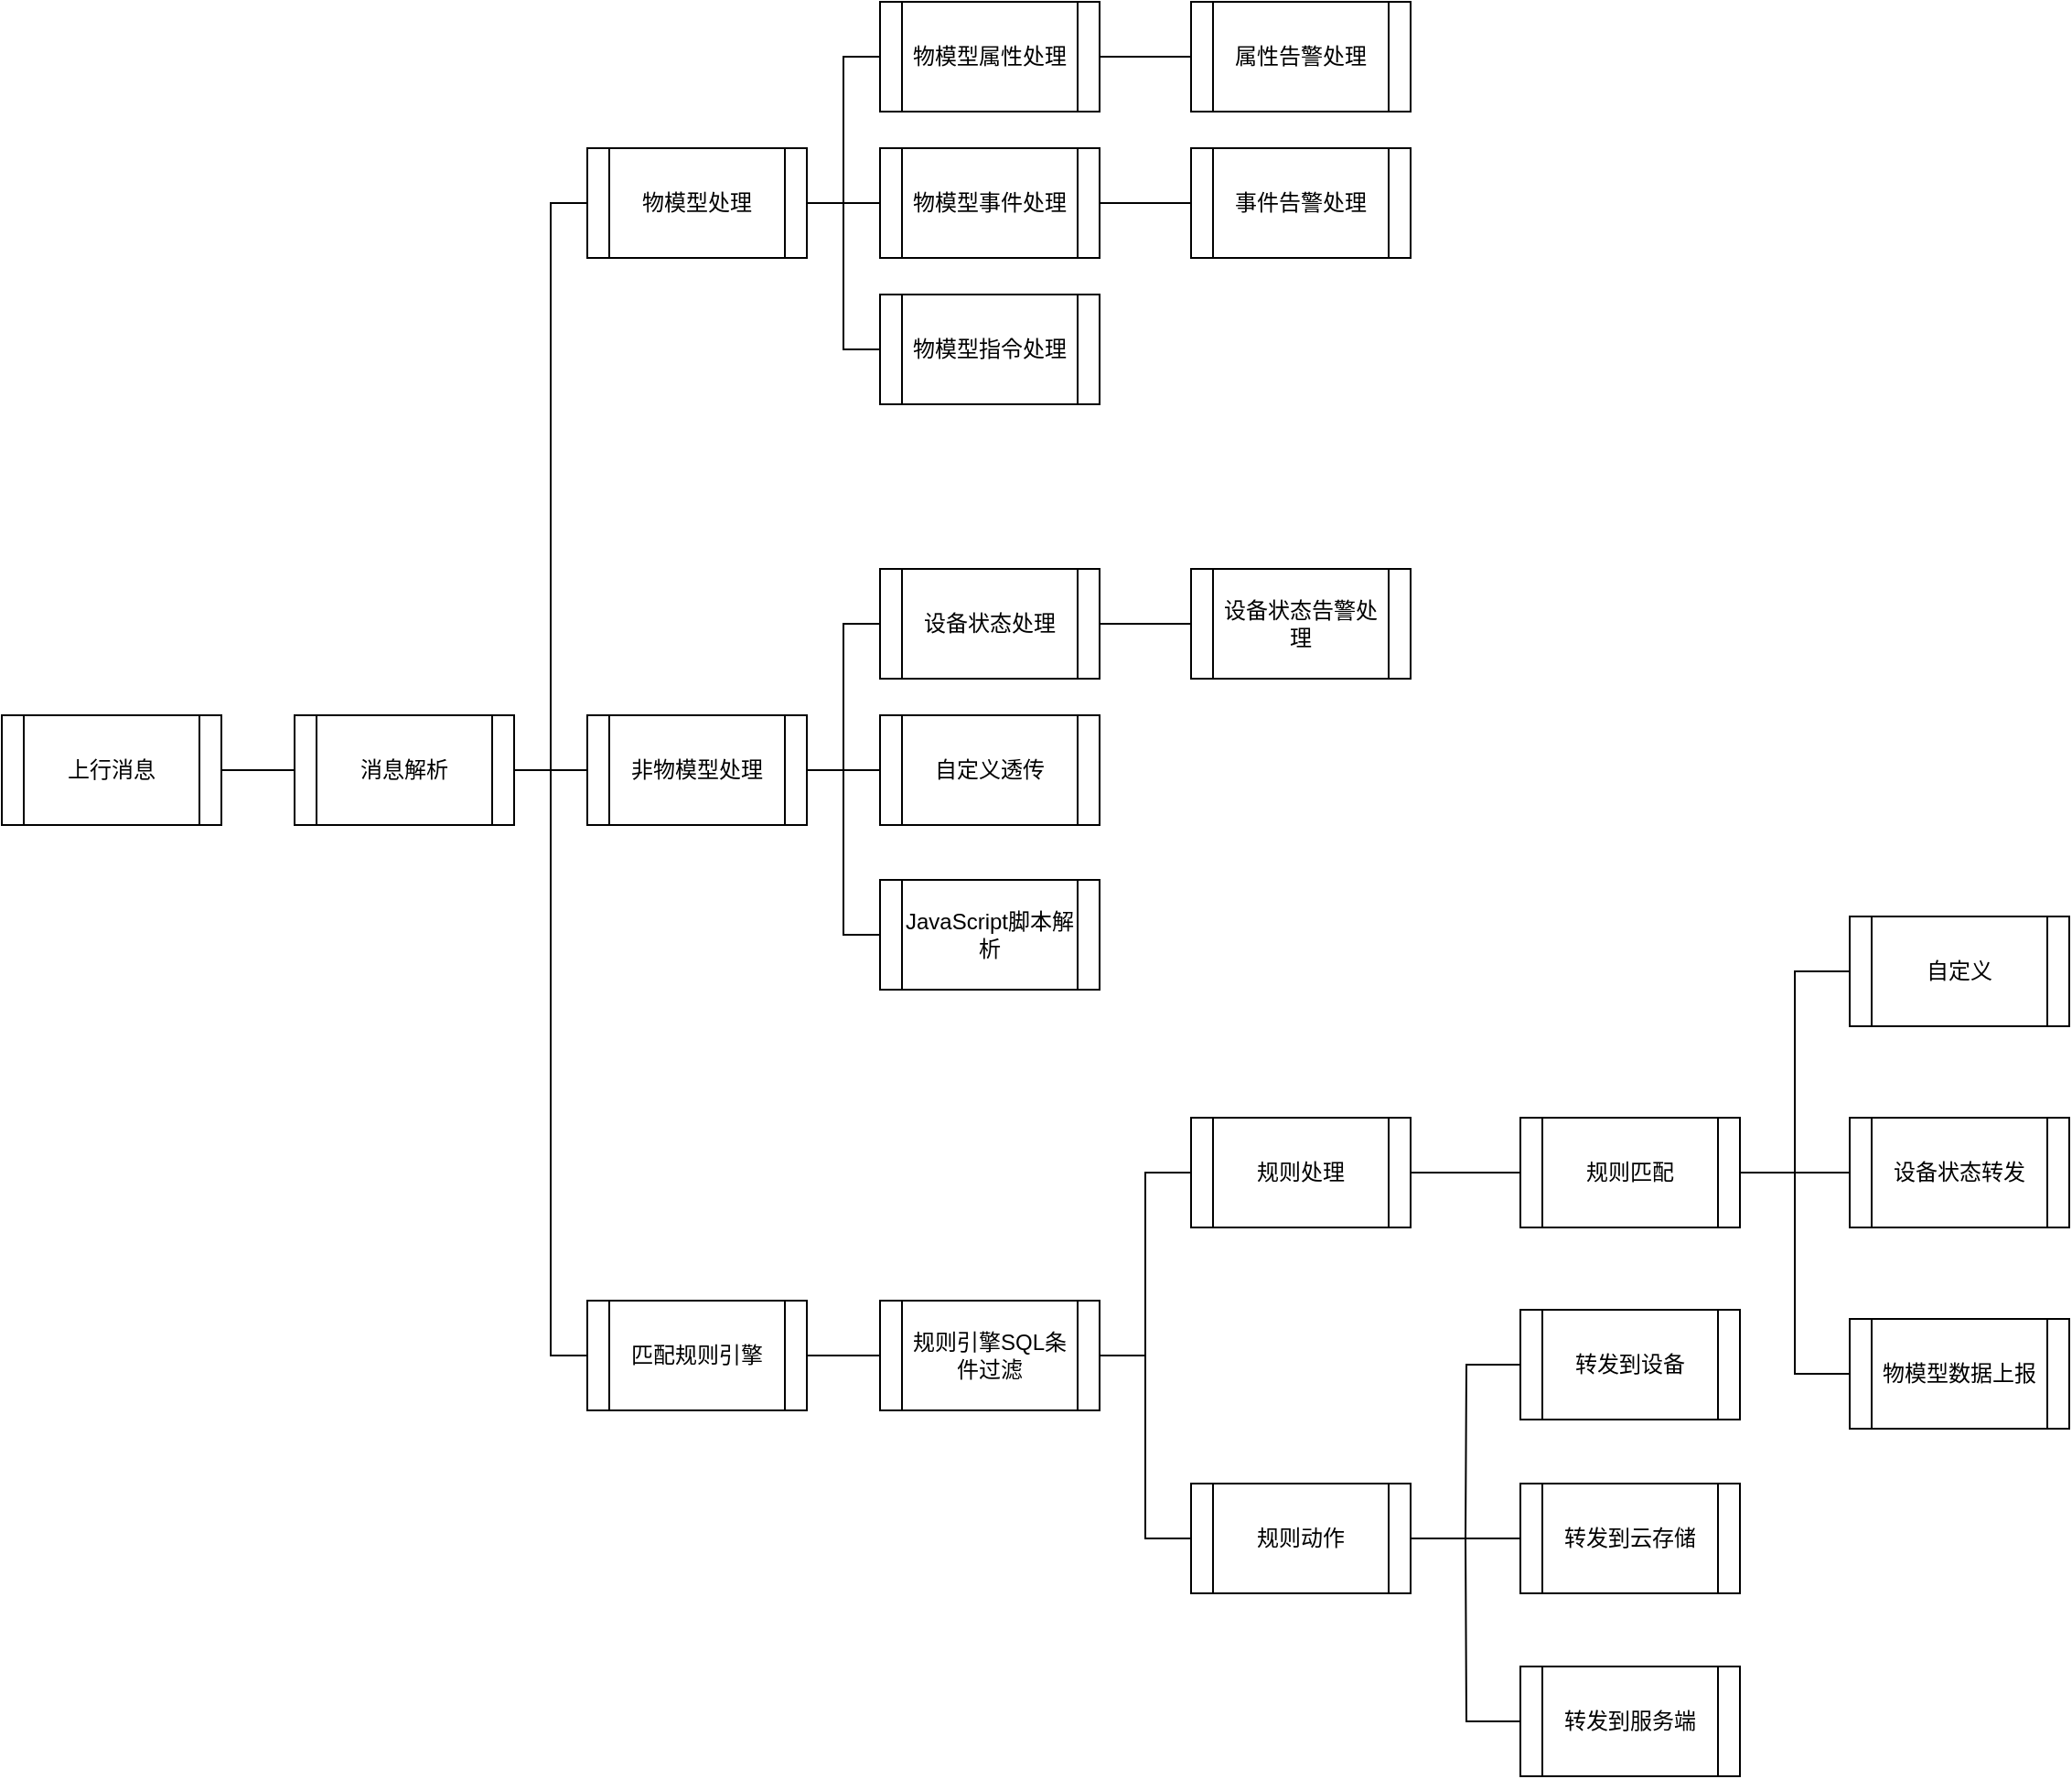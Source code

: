 <mxfile version="14.2.9" type="github">
  <diagram id="HBClJAgBMeounDOyIU6Q" name="第 1 页">
    <mxGraphModel dx="2241" dy="1955" grid="1" gridSize="10" guides="1" tooltips="1" connect="1" arrows="1" fold="1" page="1" pageScale="1" pageWidth="827" pageHeight="1169" math="0" shadow="0">
      <root>
        <mxCell id="0" />
        <mxCell id="1" parent="0" />
        <mxCell id="YUObtwRhni4A1dQDBe8s-47" value="" style="edgeStyle=orthogonalEdgeStyle;rounded=0;orthogonalLoop=1;jettySize=auto;html=1;endArrow=none;endFill=0;" edge="1" parent="1" source="YUObtwRhni4A1dQDBe8s-3" target="YUObtwRhni4A1dQDBe8s-37">
          <mxGeometry relative="1" as="geometry" />
        </mxCell>
        <mxCell id="YUObtwRhni4A1dQDBe8s-3" value="上行消息" style="shape=process;whiteSpace=wrap;html=1;backgroundOutline=1;" vertex="1" parent="1">
          <mxGeometry x="-90" y="260" width="120" height="60" as="geometry" />
        </mxCell>
        <mxCell id="YUObtwRhni4A1dQDBe8s-40" style="edgeStyle=orthogonalEdgeStyle;rounded=0;orthogonalLoop=1;jettySize=auto;html=1;exitX=0;exitY=0.5;exitDx=0;exitDy=0;endArrow=none;endFill=0;" edge="1" parent="1" source="YUObtwRhni4A1dQDBe8s-7">
          <mxGeometry relative="1" as="geometry">
            <mxPoint x="370" y="-20" as="targetPoint" />
          </mxGeometry>
        </mxCell>
        <mxCell id="YUObtwRhni4A1dQDBe8s-7" value="物模型指令处理" style="shape=process;whiteSpace=wrap;html=1;backgroundOutline=1;" vertex="1" parent="1">
          <mxGeometry x="390" y="30" width="120" height="60" as="geometry" />
        </mxCell>
        <mxCell id="YUObtwRhni4A1dQDBe8s-8" value="自定义透传" style="shape=process;whiteSpace=wrap;html=1;backgroundOutline=1;" vertex="1" parent="1">
          <mxGeometry x="390" y="260" width="120" height="60" as="geometry" />
        </mxCell>
        <mxCell id="YUObtwRhni4A1dQDBe8s-45" style="edgeStyle=orthogonalEdgeStyle;rounded=0;orthogonalLoop=1;jettySize=auto;html=1;exitX=0;exitY=0.5;exitDx=0;exitDy=0;endArrow=none;endFill=0;" edge="1" parent="1" source="YUObtwRhni4A1dQDBe8s-9">
          <mxGeometry relative="1" as="geometry">
            <mxPoint x="370" y="290" as="targetPoint" />
          </mxGeometry>
        </mxCell>
        <mxCell id="YUObtwRhni4A1dQDBe8s-9" value="JavaScript脚本解析" style="shape=process;whiteSpace=wrap;html=1;backgroundOutline=1;" vertex="1" parent="1">
          <mxGeometry x="390" y="350" width="120" height="60" as="geometry" />
        </mxCell>
        <mxCell id="YUObtwRhni4A1dQDBe8s-11" value="事件告警处理" style="shape=process;whiteSpace=wrap;html=1;backgroundOutline=1;" vertex="1" parent="1">
          <mxGeometry x="560" y="-50" width="120" height="60" as="geometry" />
        </mxCell>
        <mxCell id="YUObtwRhni4A1dQDBe8s-44" style="edgeStyle=orthogonalEdgeStyle;rounded=0;orthogonalLoop=1;jettySize=auto;html=1;exitX=0;exitY=0.5;exitDx=0;exitDy=0;endArrow=none;endFill=0;" edge="1" parent="1" source="YUObtwRhni4A1dQDBe8s-12">
          <mxGeometry relative="1" as="geometry">
            <mxPoint x="370" y="290" as="targetPoint" />
          </mxGeometry>
        </mxCell>
        <mxCell id="YUObtwRhni4A1dQDBe8s-46" style="edgeStyle=orthogonalEdgeStyle;rounded=0;orthogonalLoop=1;jettySize=auto;html=1;exitX=1;exitY=0.5;exitDx=0;exitDy=0;entryX=0;entryY=0.5;entryDx=0;entryDy=0;endArrow=none;endFill=0;" edge="1" parent="1" source="YUObtwRhni4A1dQDBe8s-12" target="YUObtwRhni4A1dQDBe8s-13">
          <mxGeometry relative="1" as="geometry" />
        </mxCell>
        <mxCell id="YUObtwRhni4A1dQDBe8s-12" value="设备状态处理" style="shape=process;whiteSpace=wrap;html=1;backgroundOutline=1;" vertex="1" parent="1">
          <mxGeometry x="390" y="180" width="120" height="60" as="geometry" />
        </mxCell>
        <mxCell id="YUObtwRhni4A1dQDBe8s-13" value="设备状态告警处理" style="shape=process;whiteSpace=wrap;html=1;backgroundOutline=1;" vertex="1" parent="1">
          <mxGeometry x="560" y="180" width="120" height="60" as="geometry" />
        </mxCell>
        <mxCell id="YUObtwRhni4A1dQDBe8s-43" value="" style="edgeStyle=orthogonalEdgeStyle;rounded=0;orthogonalLoop=1;jettySize=auto;html=1;endArrow=none;endFill=0;" edge="1" parent="1" source="YUObtwRhni4A1dQDBe8s-14" target="YUObtwRhni4A1dQDBe8s-8">
          <mxGeometry relative="1" as="geometry" />
        </mxCell>
        <mxCell id="YUObtwRhni4A1dQDBe8s-14" value="非物模型处理" style="shape=process;whiteSpace=wrap;html=1;backgroundOutline=1;" vertex="1" parent="1">
          <mxGeometry x="230" y="260" width="120" height="60" as="geometry" />
        </mxCell>
        <mxCell id="YUObtwRhni4A1dQDBe8s-38" value="" style="edgeStyle=orthogonalEdgeStyle;rounded=0;orthogonalLoop=1;jettySize=auto;html=1;endArrow=none;endFill=0;" edge="1" parent="1" source="YUObtwRhni4A1dQDBe8s-19" target="YUObtwRhni4A1dQDBe8s-22">
          <mxGeometry relative="1" as="geometry" />
        </mxCell>
        <mxCell id="YUObtwRhni4A1dQDBe8s-49" style="edgeStyle=orthogonalEdgeStyle;rounded=0;orthogonalLoop=1;jettySize=auto;html=1;exitX=0;exitY=0.5;exitDx=0;exitDy=0;entryX=1;entryY=0.5;entryDx=0;entryDy=0;endArrow=none;endFill=0;" edge="1" parent="1" source="YUObtwRhni4A1dQDBe8s-19" target="YUObtwRhni4A1dQDBe8s-37">
          <mxGeometry relative="1" as="geometry" />
        </mxCell>
        <mxCell id="YUObtwRhni4A1dQDBe8s-19" value="物模型处理" style="shape=process;whiteSpace=wrap;html=1;backgroundOutline=1;" vertex="1" parent="1">
          <mxGeometry x="230" y="-50" width="120" height="60" as="geometry" />
        </mxCell>
        <mxCell id="YUObtwRhni4A1dQDBe8s-39" style="edgeStyle=orthogonalEdgeStyle;rounded=0;orthogonalLoop=1;jettySize=auto;html=1;exitX=0;exitY=0.5;exitDx=0;exitDy=0;entryX=1;entryY=0.5;entryDx=0;entryDy=0;endArrow=none;endFill=0;" edge="1" parent="1" source="YUObtwRhni4A1dQDBe8s-20" target="YUObtwRhni4A1dQDBe8s-19">
          <mxGeometry relative="1" as="geometry" />
        </mxCell>
        <mxCell id="YUObtwRhni4A1dQDBe8s-41" value="" style="edgeStyle=orthogonalEdgeStyle;rounded=0;orthogonalLoop=1;jettySize=auto;html=1;endArrow=none;endFill=0;" edge="1" parent="1" source="YUObtwRhni4A1dQDBe8s-20" target="YUObtwRhni4A1dQDBe8s-21">
          <mxGeometry relative="1" as="geometry" />
        </mxCell>
        <mxCell id="YUObtwRhni4A1dQDBe8s-20" value="物模型属性处理" style="shape=process;whiteSpace=wrap;html=1;backgroundOutline=1;" vertex="1" parent="1">
          <mxGeometry x="390" y="-130" width="120" height="60" as="geometry" />
        </mxCell>
        <mxCell id="YUObtwRhni4A1dQDBe8s-21" value="属性告警处理" style="shape=process;whiteSpace=wrap;html=1;backgroundOutline=1;" vertex="1" parent="1">
          <mxGeometry x="560" y="-130" width="120" height="60" as="geometry" />
        </mxCell>
        <mxCell id="YUObtwRhni4A1dQDBe8s-42" value="" style="edgeStyle=orthogonalEdgeStyle;rounded=0;orthogonalLoop=1;jettySize=auto;html=1;endArrow=none;endFill=0;" edge="1" parent="1" source="YUObtwRhni4A1dQDBe8s-22" target="YUObtwRhni4A1dQDBe8s-11">
          <mxGeometry relative="1" as="geometry" />
        </mxCell>
        <mxCell id="YUObtwRhni4A1dQDBe8s-22" value="物模型事件处理" style="shape=process;whiteSpace=wrap;html=1;backgroundOutline=1;" vertex="1" parent="1">
          <mxGeometry x="390" y="-50" width="120" height="60" as="geometry" />
        </mxCell>
        <mxCell id="YUObtwRhni4A1dQDBe8s-53" style="edgeStyle=orthogonalEdgeStyle;rounded=0;orthogonalLoop=1;jettySize=auto;html=1;exitX=0;exitY=0.5;exitDx=0;exitDy=0;endArrow=none;endFill=0;" edge="1" parent="1" source="YUObtwRhni4A1dQDBe8s-25">
          <mxGeometry relative="1" as="geometry">
            <mxPoint x="210" y="290" as="targetPoint" />
          </mxGeometry>
        </mxCell>
        <mxCell id="YUObtwRhni4A1dQDBe8s-54" value="" style="edgeStyle=orthogonalEdgeStyle;rounded=0;orthogonalLoop=1;jettySize=auto;html=1;endArrow=none;endFill=0;" edge="1" parent="1" source="YUObtwRhni4A1dQDBe8s-25" target="YUObtwRhni4A1dQDBe8s-26">
          <mxGeometry relative="1" as="geometry" />
        </mxCell>
        <mxCell id="YUObtwRhni4A1dQDBe8s-25" value="匹配规则引擎" style="shape=process;whiteSpace=wrap;html=1;backgroundOutline=1;" vertex="1" parent="1">
          <mxGeometry x="230" y="580" width="120" height="60" as="geometry" />
        </mxCell>
        <mxCell id="YUObtwRhni4A1dQDBe8s-26" value="规则引擎SQL条件过滤" style="shape=process;whiteSpace=wrap;html=1;backgroundOutline=1;" vertex="1" parent="1">
          <mxGeometry x="390" y="580" width="120" height="60" as="geometry" />
        </mxCell>
        <mxCell id="YUObtwRhni4A1dQDBe8s-60" style="edgeStyle=orthogonalEdgeStyle;rounded=0;orthogonalLoop=1;jettySize=auto;html=1;exitX=0;exitY=0.5;exitDx=0;exitDy=0;entryX=1;entryY=0.5;entryDx=0;entryDy=0;endArrow=none;endFill=0;" edge="1" parent="1" source="YUObtwRhni4A1dQDBe8s-27" target="YUObtwRhni4A1dQDBe8s-26">
          <mxGeometry relative="1" as="geometry" />
        </mxCell>
        <mxCell id="YUObtwRhni4A1dQDBe8s-62" value="" style="edgeStyle=orthogonalEdgeStyle;rounded=0;orthogonalLoop=1;jettySize=auto;html=1;endArrow=none;endFill=0;" edge="1" parent="1" source="YUObtwRhni4A1dQDBe8s-27" target="YUObtwRhni4A1dQDBe8s-29">
          <mxGeometry relative="1" as="geometry" />
        </mxCell>
        <mxCell id="YUObtwRhni4A1dQDBe8s-27" value="规则处理" style="shape=process;whiteSpace=wrap;html=1;backgroundOutline=1;" vertex="1" parent="1">
          <mxGeometry x="560" y="480" width="120" height="60" as="geometry" />
        </mxCell>
        <mxCell id="YUObtwRhni4A1dQDBe8s-55" value="" style="edgeStyle=orthogonalEdgeStyle;rounded=0;orthogonalLoop=1;jettySize=auto;html=1;endArrow=none;endFill=0;" edge="1" parent="1" source="YUObtwRhni4A1dQDBe8s-28" target="YUObtwRhni4A1dQDBe8s-34">
          <mxGeometry relative="1" as="geometry" />
        </mxCell>
        <mxCell id="YUObtwRhni4A1dQDBe8s-61" style="edgeStyle=orthogonalEdgeStyle;rounded=0;orthogonalLoop=1;jettySize=auto;html=1;exitX=0;exitY=0.5;exitDx=0;exitDy=0;entryX=1;entryY=0.5;entryDx=0;entryDy=0;endArrow=none;endFill=0;" edge="1" parent="1" source="YUObtwRhni4A1dQDBe8s-28" target="YUObtwRhni4A1dQDBe8s-26">
          <mxGeometry relative="1" as="geometry" />
        </mxCell>
        <mxCell id="YUObtwRhni4A1dQDBe8s-28" value="规则动作" style="shape=process;whiteSpace=wrap;html=1;backgroundOutline=1;" vertex="1" parent="1">
          <mxGeometry x="560" y="680" width="120" height="60" as="geometry" />
        </mxCell>
        <mxCell id="YUObtwRhni4A1dQDBe8s-63" value="" style="edgeStyle=orthogonalEdgeStyle;rounded=0;orthogonalLoop=1;jettySize=auto;html=1;endArrow=none;endFill=0;" edge="1" parent="1" source="YUObtwRhni4A1dQDBe8s-29" target="YUObtwRhni4A1dQDBe8s-32">
          <mxGeometry relative="1" as="geometry" />
        </mxCell>
        <mxCell id="YUObtwRhni4A1dQDBe8s-29" value="规则匹配" style="shape=process;whiteSpace=wrap;html=1;backgroundOutline=1;" vertex="1" parent="1">
          <mxGeometry x="740" y="480" width="120" height="60" as="geometry" />
        </mxCell>
        <mxCell id="YUObtwRhni4A1dQDBe8s-64" style="edgeStyle=orthogonalEdgeStyle;rounded=0;orthogonalLoop=1;jettySize=auto;html=1;exitX=0;exitY=0.5;exitDx=0;exitDy=0;entryX=1;entryY=0.5;entryDx=0;entryDy=0;endArrow=none;endFill=0;" edge="1" parent="1" source="YUObtwRhni4A1dQDBe8s-30" target="YUObtwRhni4A1dQDBe8s-29">
          <mxGeometry relative="1" as="geometry" />
        </mxCell>
        <mxCell id="YUObtwRhni4A1dQDBe8s-30" value="自定义" style="shape=process;whiteSpace=wrap;html=1;backgroundOutline=1;" vertex="1" parent="1">
          <mxGeometry x="920" y="370" width="120" height="60" as="geometry" />
        </mxCell>
        <mxCell id="YUObtwRhni4A1dQDBe8s-65" style="edgeStyle=orthogonalEdgeStyle;rounded=0;orthogonalLoop=1;jettySize=auto;html=1;exitX=0;exitY=0.5;exitDx=0;exitDy=0;entryX=1;entryY=0.5;entryDx=0;entryDy=0;endArrow=none;endFill=0;" edge="1" parent="1" source="YUObtwRhni4A1dQDBe8s-31" target="YUObtwRhni4A1dQDBe8s-29">
          <mxGeometry relative="1" as="geometry" />
        </mxCell>
        <mxCell id="YUObtwRhni4A1dQDBe8s-31" value="物模型数据上报" style="shape=process;whiteSpace=wrap;html=1;backgroundOutline=1;" vertex="1" parent="1">
          <mxGeometry x="920" y="590" width="120" height="60" as="geometry" />
        </mxCell>
        <mxCell id="YUObtwRhni4A1dQDBe8s-32" value="设备状态转发" style="shape=process;whiteSpace=wrap;html=1;backgroundOutline=1;" vertex="1" parent="1">
          <mxGeometry x="920" y="480" width="120" height="60" as="geometry" />
        </mxCell>
        <mxCell id="YUObtwRhni4A1dQDBe8s-57" style="edgeStyle=orthogonalEdgeStyle;rounded=0;orthogonalLoop=1;jettySize=auto;html=1;exitX=0;exitY=0.5;exitDx=0;exitDy=0;endArrow=none;endFill=0;" edge="1" parent="1" source="YUObtwRhni4A1dQDBe8s-33">
          <mxGeometry relative="1" as="geometry">
            <mxPoint x="710" y="710" as="targetPoint" />
          </mxGeometry>
        </mxCell>
        <mxCell id="YUObtwRhni4A1dQDBe8s-33" value="转发到设备" style="shape=process;whiteSpace=wrap;html=1;backgroundOutline=1;" vertex="1" parent="1">
          <mxGeometry x="740" y="585" width="120" height="60" as="geometry" />
        </mxCell>
        <mxCell id="YUObtwRhni4A1dQDBe8s-34" value="转发到云存储" style="shape=process;whiteSpace=wrap;html=1;backgroundOutline=1;" vertex="1" parent="1">
          <mxGeometry x="740" y="680" width="120" height="60" as="geometry" />
        </mxCell>
        <mxCell id="YUObtwRhni4A1dQDBe8s-56" style="edgeStyle=orthogonalEdgeStyle;rounded=0;orthogonalLoop=1;jettySize=auto;html=1;exitX=0;exitY=0.5;exitDx=0;exitDy=0;endArrow=none;endFill=0;" edge="1" parent="1" source="YUObtwRhni4A1dQDBe8s-35">
          <mxGeometry relative="1" as="geometry">
            <mxPoint x="710" y="710" as="targetPoint" />
          </mxGeometry>
        </mxCell>
        <mxCell id="YUObtwRhni4A1dQDBe8s-35" value="转发到服务端" style="shape=process;whiteSpace=wrap;html=1;backgroundOutline=1;" vertex="1" parent="1">
          <mxGeometry x="740" y="780" width="120" height="60" as="geometry" />
        </mxCell>
        <mxCell id="YUObtwRhni4A1dQDBe8s-48" value="" style="edgeStyle=orthogonalEdgeStyle;rounded=0;orthogonalLoop=1;jettySize=auto;html=1;endArrow=none;endFill=0;" edge="1" parent="1" source="YUObtwRhni4A1dQDBe8s-37" target="YUObtwRhni4A1dQDBe8s-14">
          <mxGeometry relative="1" as="geometry" />
        </mxCell>
        <mxCell id="YUObtwRhni4A1dQDBe8s-37" value="消息解析" style="shape=process;whiteSpace=wrap;html=1;backgroundOutline=1;" vertex="1" parent="1">
          <mxGeometry x="70" y="260" width="120" height="60" as="geometry" />
        </mxCell>
      </root>
    </mxGraphModel>
  </diagram>
</mxfile>
